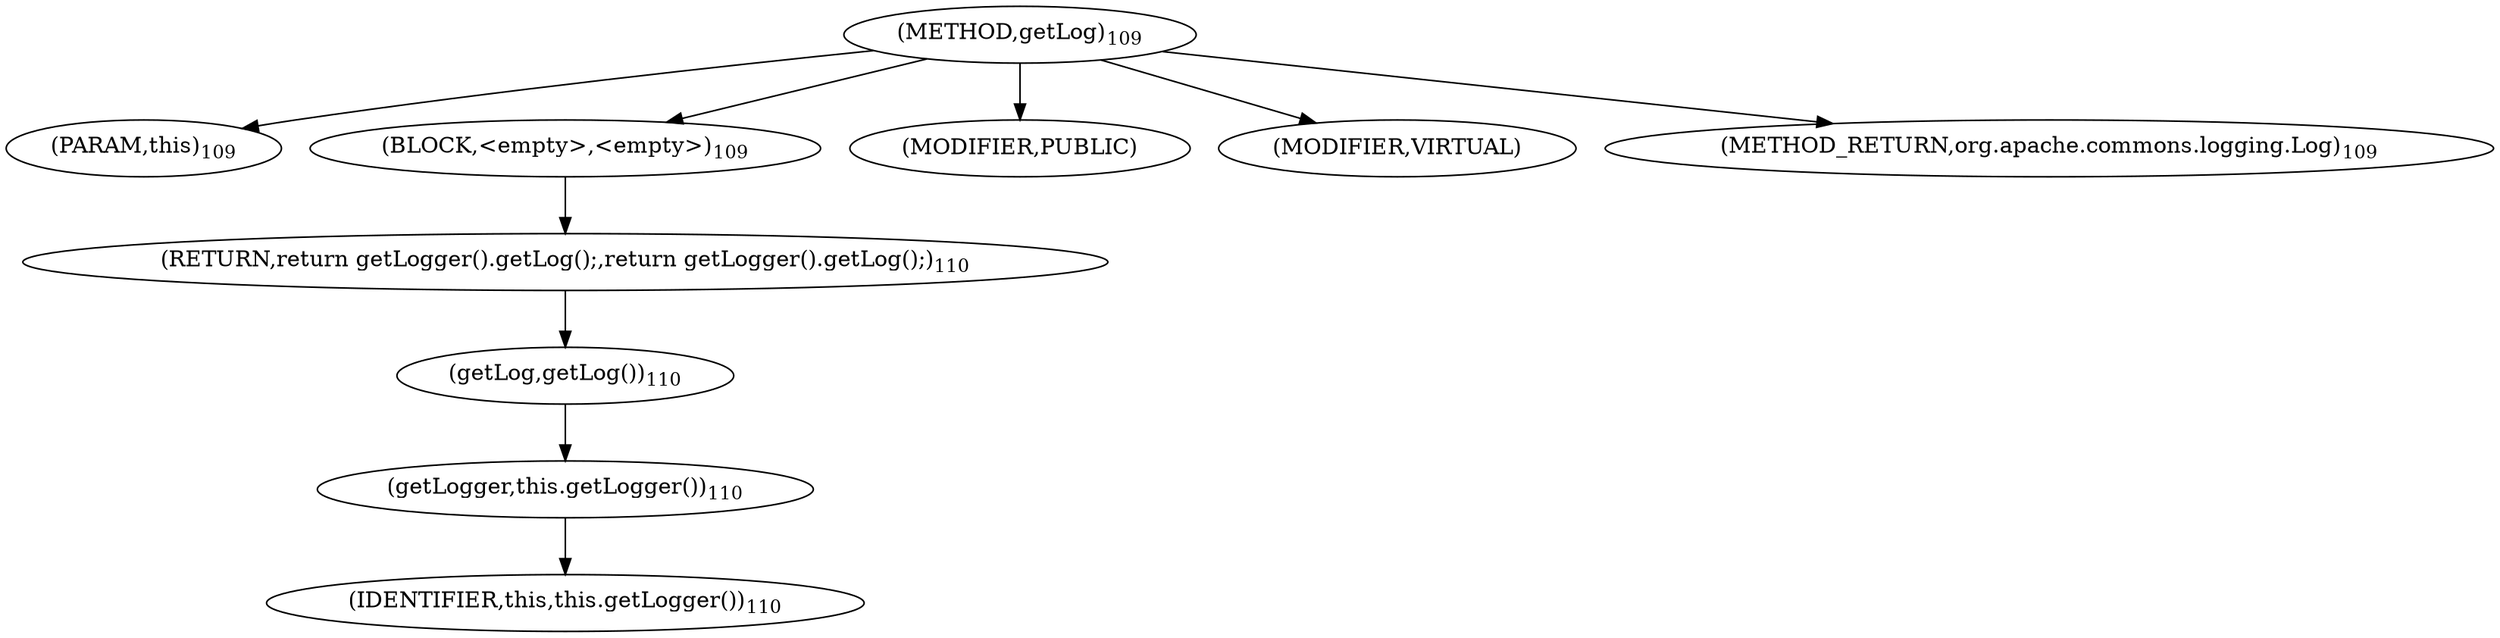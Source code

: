 digraph "getLog" {  
"241" [label = <(METHOD,getLog)<SUB>109</SUB>> ]
"23" [label = <(PARAM,this)<SUB>109</SUB>> ]
"242" [label = <(BLOCK,&lt;empty&gt;,&lt;empty&gt;)<SUB>109</SUB>> ]
"243" [label = <(RETURN,return getLogger().getLog();,return getLogger().getLog();)<SUB>110</SUB>> ]
"244" [label = <(getLog,getLog())<SUB>110</SUB>> ]
"245" [label = <(getLogger,this.getLogger())<SUB>110</SUB>> ]
"22" [label = <(IDENTIFIER,this,this.getLogger())<SUB>110</SUB>> ]
"246" [label = <(MODIFIER,PUBLIC)> ]
"247" [label = <(MODIFIER,VIRTUAL)> ]
"248" [label = <(METHOD_RETURN,org.apache.commons.logging.Log)<SUB>109</SUB>> ]
  "241" -> "23" 
  "241" -> "242" 
  "241" -> "246" 
  "241" -> "247" 
  "241" -> "248" 
  "242" -> "243" 
  "243" -> "244" 
  "244" -> "245" 
  "245" -> "22" 
}
